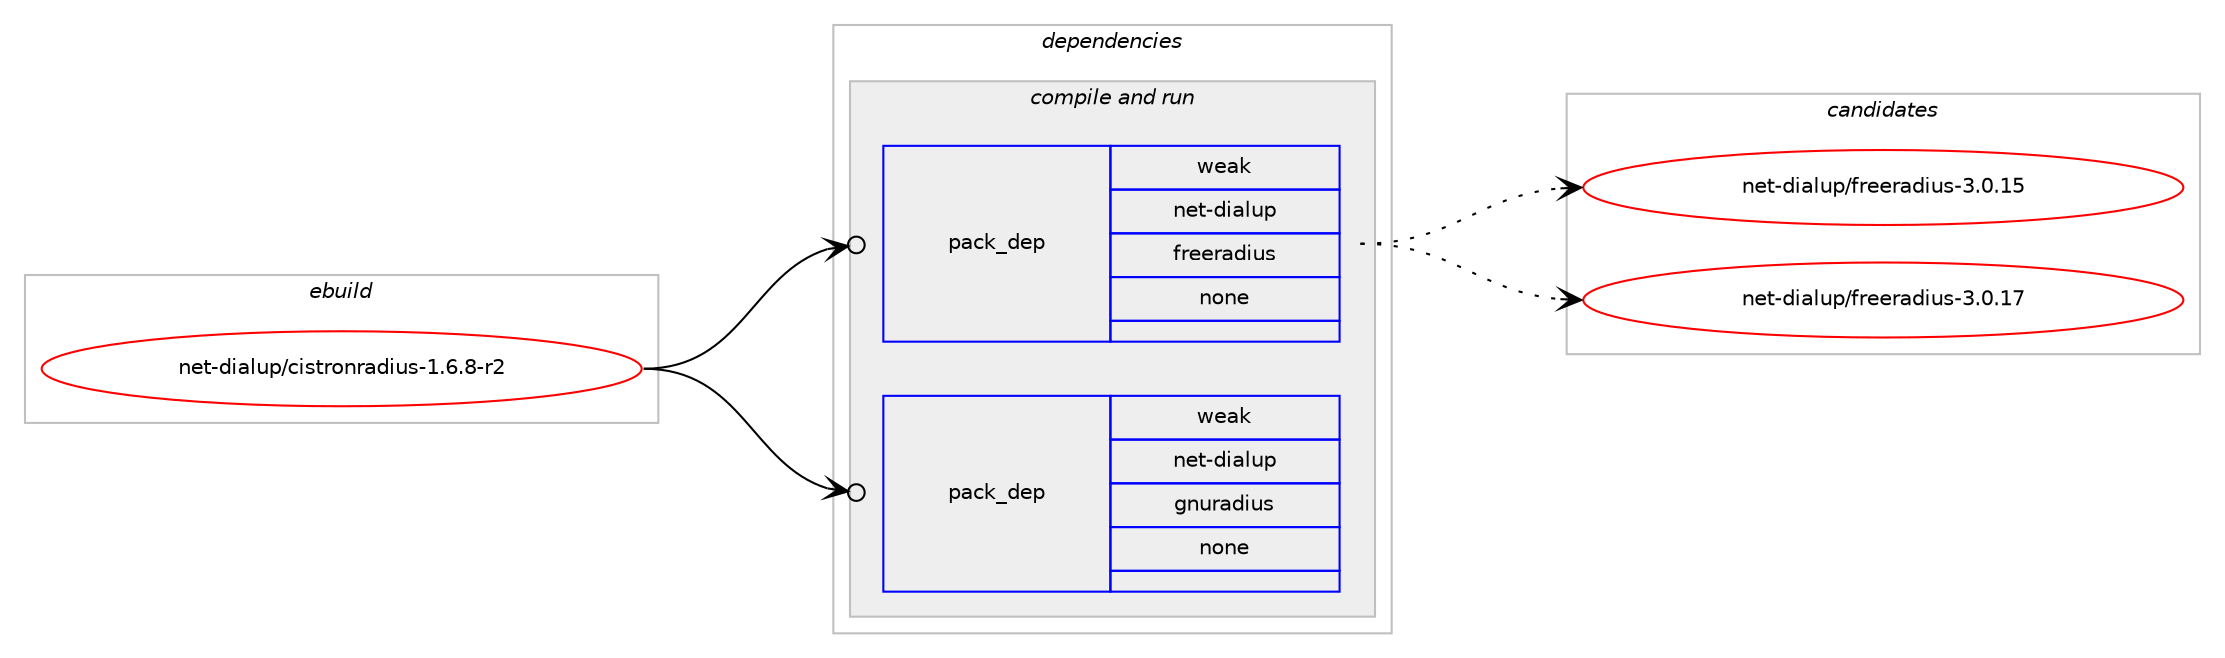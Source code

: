 digraph prolog {

# *************
# Graph options
# *************

newrank=true;
concentrate=true;
compound=true;
graph [rankdir=LR,fontname=Helvetica,fontsize=10,ranksep=1.5];#, ranksep=2.5, nodesep=0.2];
edge  [arrowhead=vee];
node  [fontname=Helvetica,fontsize=10];

# **********
# The ebuild
# **********

subgraph cluster_leftcol {
color=gray;
rank=same;
label=<<i>ebuild</i>>;
id [label="net-dialup/cistronradius-1.6.8-r2", color=red, width=4, href="../net-dialup/cistronradius-1.6.8-r2.svg"];
}

# ****************
# The dependencies
# ****************

subgraph cluster_midcol {
color=gray;
label=<<i>dependencies</i>>;
subgraph cluster_compile {
fillcolor="#eeeeee";
style=filled;
label=<<i>compile</i>>;
}
subgraph cluster_compileandrun {
fillcolor="#eeeeee";
style=filled;
label=<<i>compile and run</i>>;
subgraph pack1179456 {
dependency1649771 [label=<<TABLE BORDER="0" CELLBORDER="1" CELLSPACING="0" CELLPADDING="4" WIDTH="220"><TR><TD ROWSPAN="6" CELLPADDING="30">pack_dep</TD></TR><TR><TD WIDTH="110">weak</TD></TR><TR><TD>net-dialup</TD></TR><TR><TD>freeradius</TD></TR><TR><TD>none</TD></TR><TR><TD></TD></TR></TABLE>>, shape=none, color=blue];
}
id:e -> dependency1649771:w [weight=20,style="solid",arrowhead="odotvee"];
subgraph pack1179457 {
dependency1649772 [label=<<TABLE BORDER="0" CELLBORDER="1" CELLSPACING="0" CELLPADDING="4" WIDTH="220"><TR><TD ROWSPAN="6" CELLPADDING="30">pack_dep</TD></TR><TR><TD WIDTH="110">weak</TD></TR><TR><TD>net-dialup</TD></TR><TR><TD>gnuradius</TD></TR><TR><TD>none</TD></TR><TR><TD></TD></TR></TABLE>>, shape=none, color=blue];
}
id:e -> dependency1649772:w [weight=20,style="solid",arrowhead="odotvee"];
}
subgraph cluster_run {
fillcolor="#eeeeee";
style=filled;
label=<<i>run</i>>;
}
}

# **************
# The candidates
# **************

subgraph cluster_choices {
rank=same;
color=gray;
label=<<i>candidates</i>>;

subgraph choice1179456 {
color=black;
nodesep=1;
choice1101011164510010597108117112471021141011011149710010511711545514648464953 [label="net-dialup/freeradius-3.0.15", color=red, width=4,href="../net-dialup/freeradius-3.0.15.svg"];
choice1101011164510010597108117112471021141011011149710010511711545514648464955 [label="net-dialup/freeradius-3.0.17", color=red, width=4,href="../net-dialup/freeradius-3.0.17.svg"];
dependency1649771:e -> choice1101011164510010597108117112471021141011011149710010511711545514648464953:w [style=dotted,weight="100"];
dependency1649771:e -> choice1101011164510010597108117112471021141011011149710010511711545514648464955:w [style=dotted,weight="100"];
}
subgraph choice1179457 {
color=black;
nodesep=1;
}
}

}
